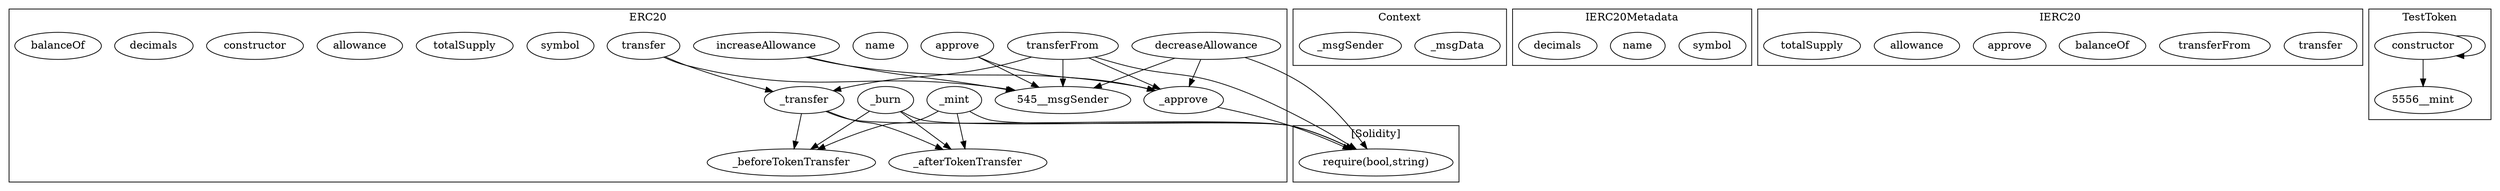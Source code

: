 strict digraph {
subgraph cluster_545_ERC20 {
label = "ERC20"
"545_transfer" [label="transfer"]
"545_transferFrom" [label="transferFrom"]
"545_decreaseAllowance" [label="decreaseAllowance"]
"545__transfer" [label="_transfer"]
"545__beforeTokenTransfer" [label="_beforeTokenTransfer"]
"545_name" [label="name"]
"545_increaseAllowance" [label="increaseAllowance"]
"545_approve" [label="approve"]
"545_symbol" [label="symbol"]
"545__burn" [label="_burn"]
"545_totalSupply" [label="totalSupply"]
"545__approve" [label="_approve"]
"545_allowance" [label="allowance"]
"545_constructor" [label="constructor"]
"545_decimals" [label="decimals"]
"545__mint" [label="_mint"]
"545_balanceOf" [label="balanceOf"]
"545__afterTokenTransfer" [label="_afterTokenTransfer"]
"545_increaseAllowance" -> "545__msgSender"
"545_decreaseAllowance" -> "545__approve"
"545__mint" -> "545__beforeTokenTransfer"
"545_transfer" -> "545__transfer"
"545__burn" -> "545__beforeTokenTransfer"
"545_approve" -> "545__approve"
"545_transferFrom" -> "545__approve"
"545_transfer" -> "545__msgSender"
"545_transferFrom" -> "545__msgSender"
"545_decreaseAllowance" -> "545__msgSender"
"545_transferFrom" -> "545__transfer"
"545__transfer" -> "545__afterTokenTransfer"
"545__burn" -> "545__afterTokenTransfer"
"545__mint" -> "545__afterTokenTransfer"
"545_approve" -> "545__msgSender"
"545__transfer" -> "545__beforeTokenTransfer"
"545_increaseAllowance" -> "545__approve"
}subgraph cluster_1191_Context {
label = "Context"
"1191__msgData" [label="_msgData"]
"1191__msgSender" [label="_msgSender"]
}subgraph cluster_648_IERC20Metadata {
label = "IERC20Metadata"
"648_symbol" [label="symbol"]
"648_name" [label="name"]
"648_decimals" [label="decimals"]
}subgraph cluster_623_IERC20 {
label = "IERC20"
"623_transfer" [label="transfer"]
"623_transferFrom" [label="transferFrom"]
"623_balanceOf" [label="balanceOf"]
"623_approve" [label="approve"]
"623_allowance" [label="allowance"]
"623_totalSupply" [label="totalSupply"]
}subgraph cluster_5556_TestToken {
label = "TestToken"
"5556_constructor" [label="constructor"]
"5556_constructor" -> "5556_constructor"
"5556_constructor" -> "5556__mint"
}subgraph cluster_solidity {
label = "[Solidity]"
"require(bool,string)" 
"545__mint" -> "require(bool,string)"
"545__approve" -> "require(bool,string)"
"545__transfer" -> "require(bool,string)"
"545_decreaseAllowance" -> "require(bool,string)"
"545_transferFrom" -> "require(bool,string)"
"545__burn" -> "require(bool,string)"
}
}